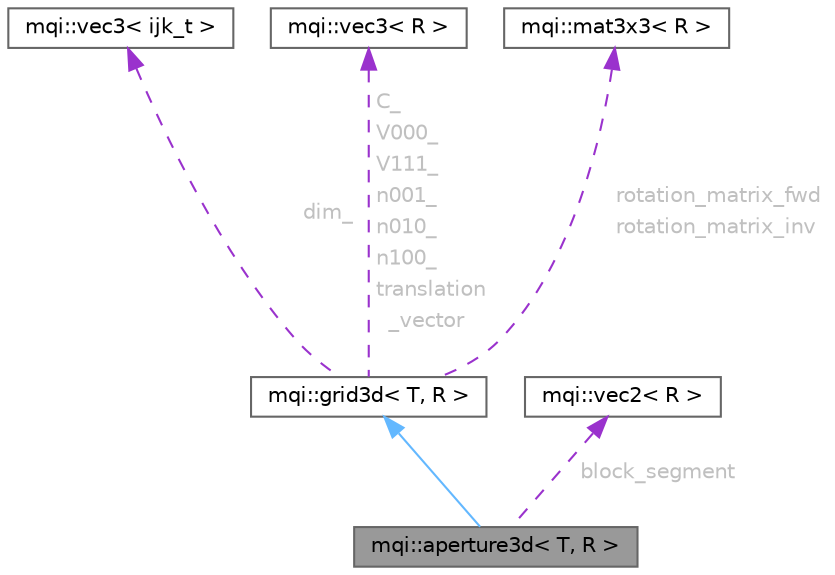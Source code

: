 digraph "mqi::aperture3d&lt; T, R &gt;"
{
 // LATEX_PDF_SIZE
  bgcolor="transparent";
  edge [fontname=Helvetica,fontsize=10,labelfontname=Helvetica,labelfontsize=10];
  node [fontname=Helvetica,fontsize=10,shape=box,height=0.2,width=0.4];
  Node1 [id="Node000001",label="mqi::aperture3d\< T, R \>",height=0.2,width=0.4,color="gray40", fillcolor="grey60", style="filled", fontcolor="black",tooltip="A 3D aperture model represented by a rectilinear grid."];
  Node2 -> Node1 [id="edge1_Node000001_Node000002",dir="back",color="steelblue1",style="solid",tooltip=" "];
  Node2 [id="Node000002",label="mqi::grid3d\< T, R \>",height=0.2,width=0.4,color="gray40", fillcolor="white", style="filled",URL="$classmqi_1_1grid3d.html",tooltip="A template class for a 3D rectilinear grid."];
  Node3 -> Node2 [id="edge2_Node000002_Node000003",dir="back",color="darkorchid3",style="dashed",tooltip=" ",label=<<TABLE CELLBORDER="0" BORDER="0"><TR><TD VALIGN="top" ALIGN="LEFT" CELLPADDING="1" CELLSPACING="0">dim_</TD></TR>
</TABLE>> ,fontcolor="grey" ];
  Node3 [id="Node000003",label="mqi::vec3\< ijk_t \>",height=0.2,width=0.4,color="gray40", fillcolor="white", style="filled",URL="$classmqi_1_1vec3.html",tooltip=" "];
  Node4 -> Node2 [id="edge3_Node000002_Node000004",dir="back",color="darkorchid3",style="dashed",tooltip=" ",label=<<TABLE CELLBORDER="0" BORDER="0"><TR><TD VALIGN="top" ALIGN="LEFT" CELLPADDING="1" CELLSPACING="0">C_</TD></TR>
<TR><TD VALIGN="top" ALIGN="LEFT" CELLPADDING="1" CELLSPACING="0">V000_</TD></TR>
<TR><TD VALIGN="top" ALIGN="LEFT" CELLPADDING="1" CELLSPACING="0">V111_</TD></TR>
<TR><TD VALIGN="top" ALIGN="LEFT" CELLPADDING="1" CELLSPACING="0">n001_</TD></TR>
<TR><TD VALIGN="top" ALIGN="LEFT" CELLPADDING="1" CELLSPACING="0">n010_</TD></TR>
<TR><TD VALIGN="top" ALIGN="LEFT" CELLPADDING="1" CELLSPACING="0">n100_</TD></TR>
<TR><TD VALIGN="top" ALIGN="LEFT" CELLPADDING="1" CELLSPACING="0">translation</TD></TR>
<TR><TD VALIGN="top" ALIGN="LEFT" CELLPADDING="1" CELLSPACING="0">&nbsp;&nbsp;_vector</TD></TR>
</TABLE>> ,fontcolor="grey" ];
  Node4 [id="Node000004",label="mqi::vec3\< R \>",height=0.2,width=0.4,color="gray40", fillcolor="white", style="filled",URL="$classmqi_1_1vec3.html",tooltip=" "];
  Node5 -> Node2 [id="edge4_Node000002_Node000005",dir="back",color="darkorchid3",style="dashed",tooltip=" ",label=<<TABLE CELLBORDER="0" BORDER="0"><TR><TD VALIGN="top" ALIGN="LEFT" CELLPADDING="1" CELLSPACING="0">rotation_matrix_fwd</TD></TR>
<TR><TD VALIGN="top" ALIGN="LEFT" CELLPADDING="1" CELLSPACING="0">rotation_matrix_inv</TD></TR>
</TABLE>> ,fontcolor="grey" ];
  Node5 [id="Node000005",label="mqi::mat3x3\< R \>",height=0.2,width=0.4,color="gray40", fillcolor="white", style="filled",URL="$classmqi_1_1mat3x3.html",tooltip=" "];
  Node6 -> Node1 [id="edge5_Node000001_Node000006",dir="back",color="darkorchid3",style="dashed",tooltip=" ",label=<<TABLE CELLBORDER="0" BORDER="0"><TR><TD VALIGN="top" ALIGN="LEFT" CELLPADDING="1" CELLSPACING="0">block_segment</TD></TR>
</TABLE>> ,fontcolor="grey" ];
  Node6 [id="Node000006",label="mqi::vec2\< R \>",height=0.2,width=0.4,color="gray40", fillcolor="white", style="filled",URL="$classmqi_1_1vec2.html",tooltip=" "];
}

